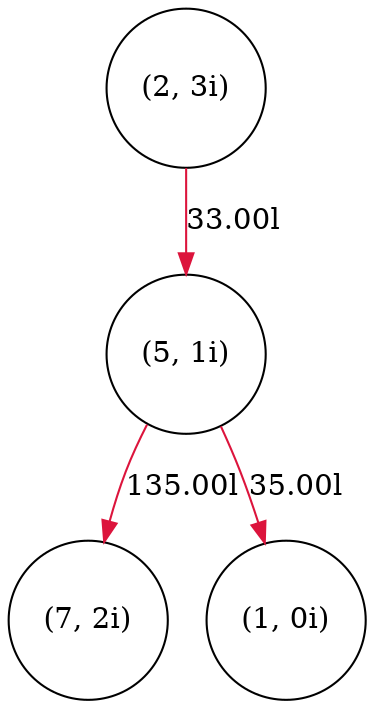 digraph {
	a000 [shape=circle, label="(2, 3i)"];
	a001 [shape=circle, label="(5, 1i)"];
	a002 [shape=circle, label="(7, 2i)"];
	a003 [shape=circle, label="(1, 0i)"];
	a000 -> a001 [color=crimson, label="33.00l"];
	a001 -> a002 [color=crimson, label="135.00l"];
	a001 -> a003 [color=crimson, label="35.00l"];
}
